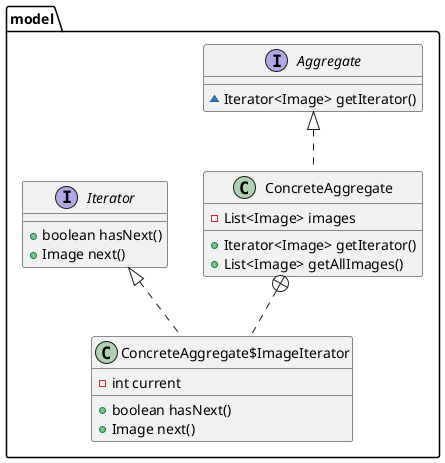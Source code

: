 @startuml
interface model.Aggregate {
~ Iterator<Image> getIterator()
}

interface model.Iterator {
+ boolean hasNext()
+ Image next()
}

class model.ConcreteAggregate {
- List<Image> images
+ Iterator<Image> getIterator()
+ List<Image> getAllImages()
}


class model.ConcreteAggregate$ImageIterator {
- int current
+ boolean hasNext()
+ Image next()
}




model.Aggregate <|.. model.ConcreteAggregate
model.ConcreteAggregate +.. model.ConcreteAggregate$ImageIterator
model.Iterator <|.. model.ConcreteAggregate$ImageIterator
@enduml